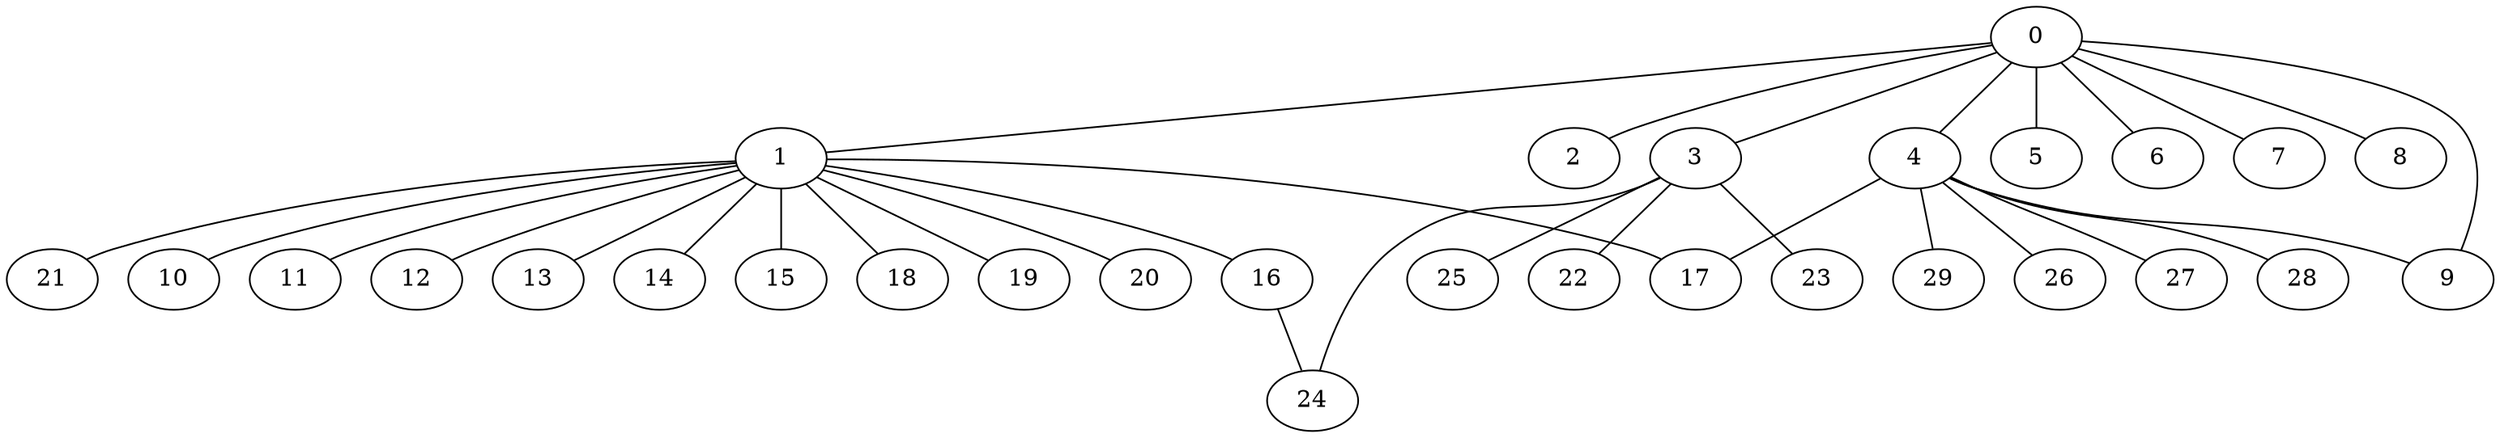 
graph graphname {
    0 -- 1
0 -- 2
0 -- 3
0 -- 4
0 -- 5
0 -- 6
0 -- 7
0 -- 8
0 -- 9
1 -- 10
1 -- 11
1 -- 12
1 -- 13
1 -- 14
1 -- 15
1 -- 16
1 -- 17
1 -- 18
1 -- 19
1 -- 20
1 -- 21
3 -- 24
3 -- 25
3 -- 22
3 -- 23
4 -- 26
4 -- 27
4 -- 28
4 -- 29
4 -- 17
4 -- 9
16 -- 24

}
